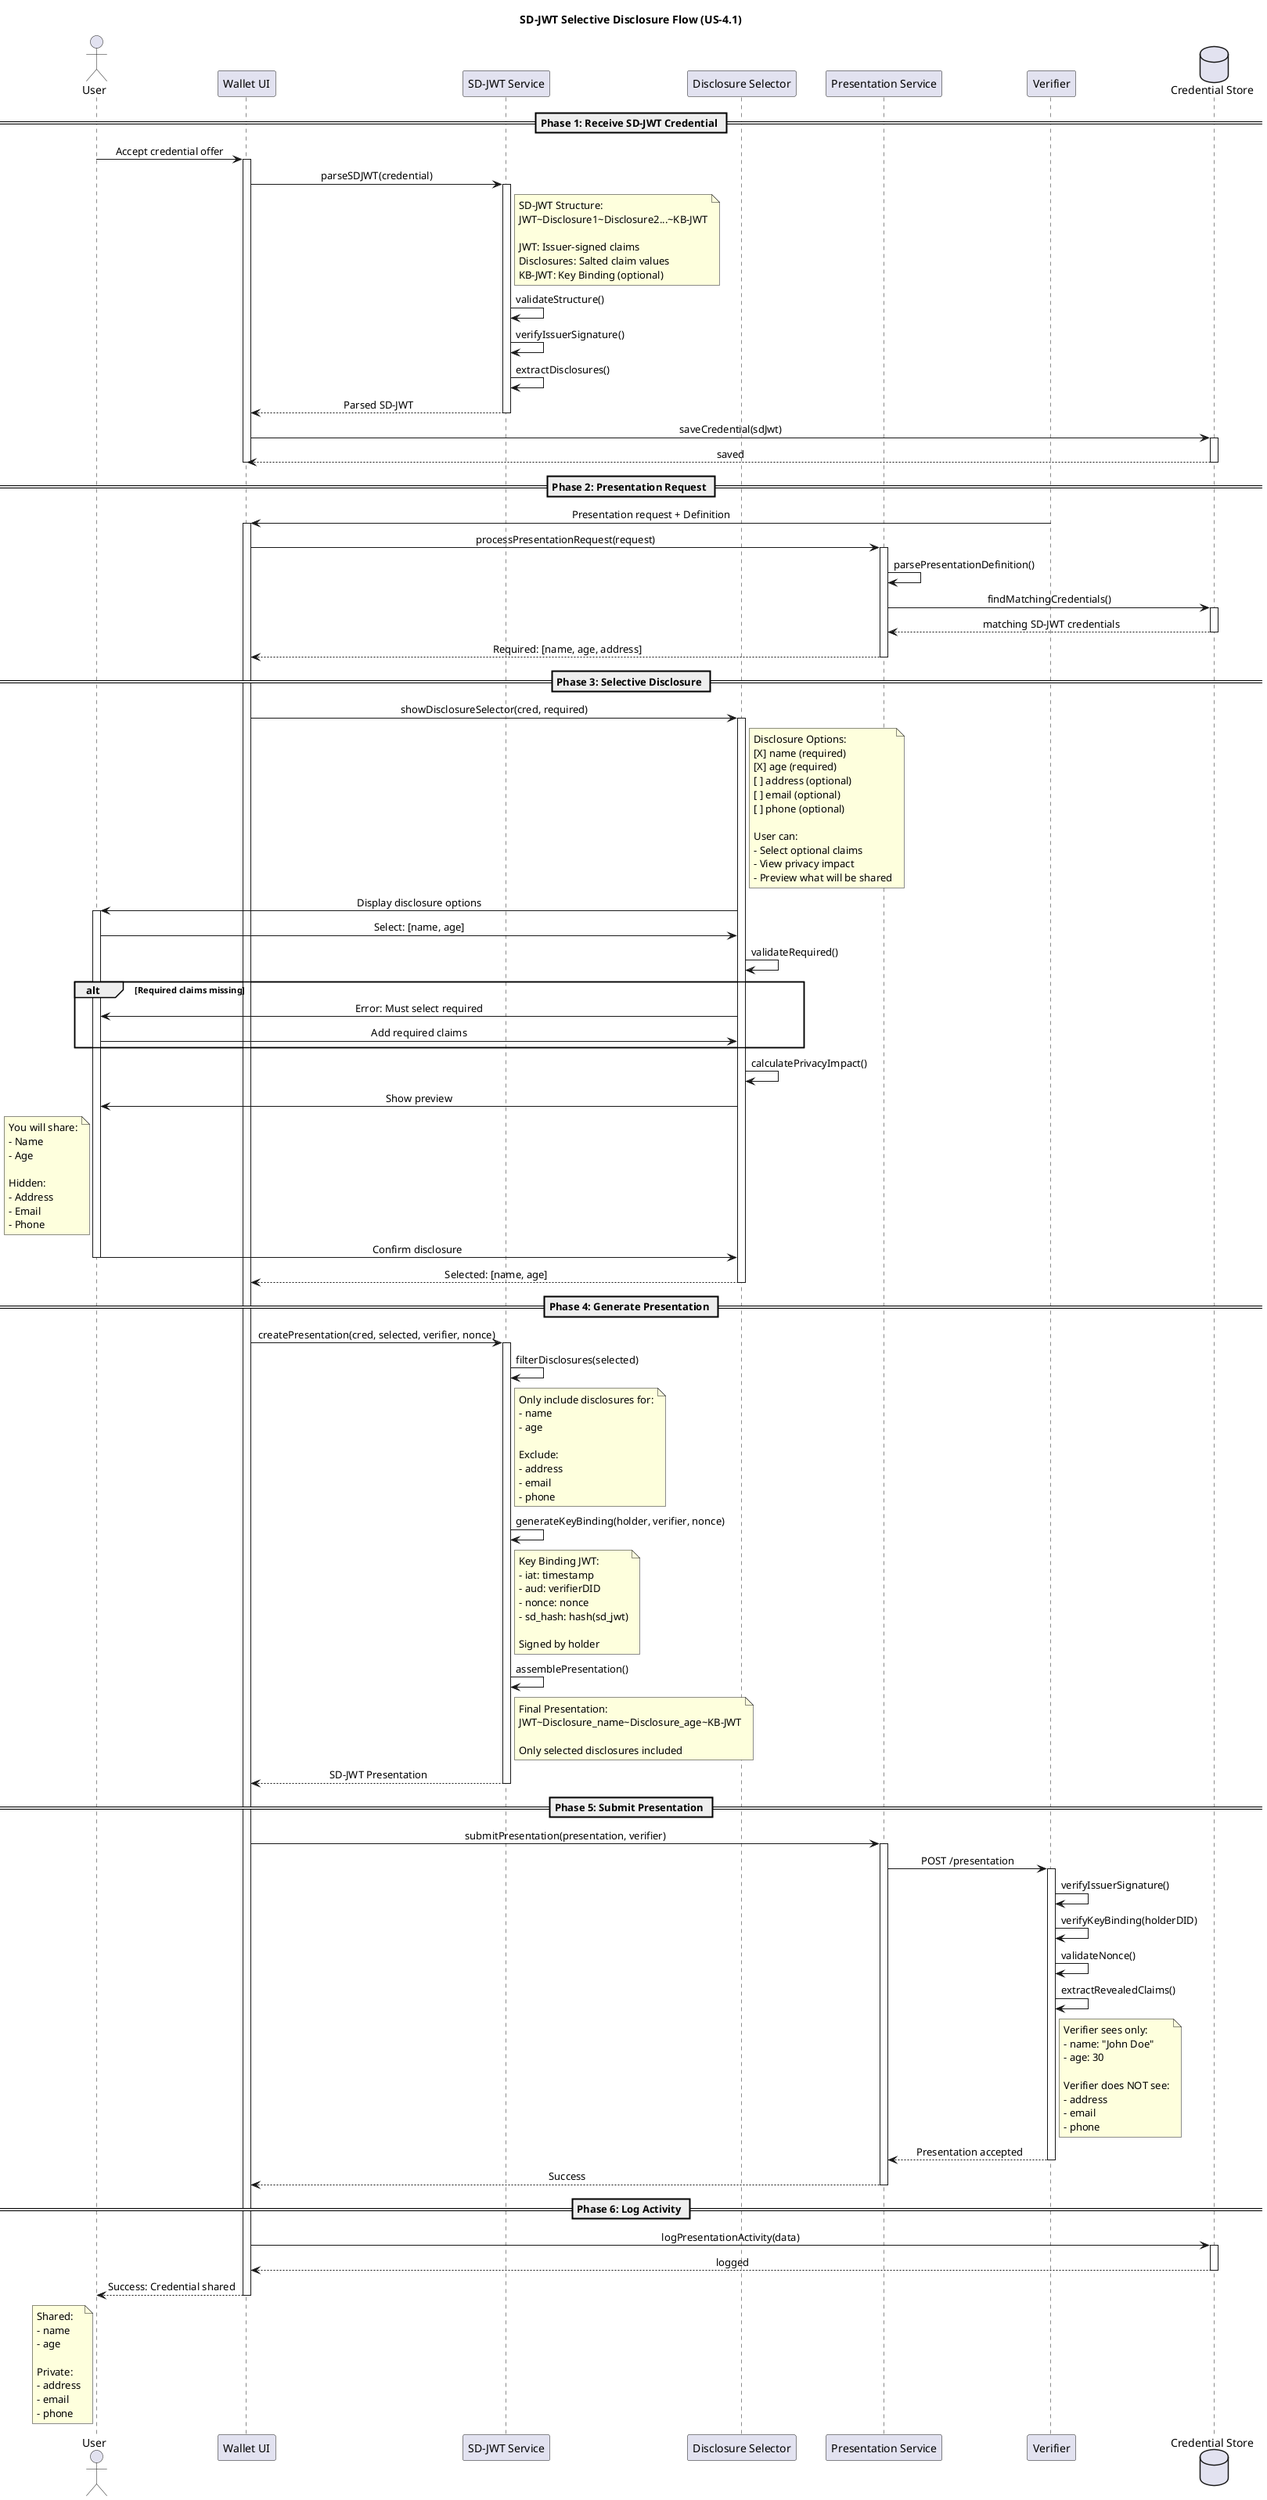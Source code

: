 @startuml SD-JWT-Flow
!define C4Container(e_alias, e_label, e_techn) participant "e_label" as e_alias <<e_techn>>
skinparam sequenceMessageAlign center
title SD-JWT Selective Disclosure Flow (US-4.1)

actor User as user
participant "Wallet UI" as ui
participant "SD-JWT Service" as sdjwt
participant "Disclosure Selector" as selector
participant "Presentation Service" as present
participant "Verifier" as verifier
database "Credential Store" as store

== Phase 1: Receive SD-JWT Credential ==

user -> ui: Accept credential offer
activate ui
ui -> sdjwt: parseSDJWT(credential)
activate sdjwt

note right of sdjwt
  SD-JWT Structure:
  JWT~Disclosure1~Disclosure2~...~KB-JWT
  
  JWT: Issuer-signed claims
  Disclosures: Salted claim values
  KB-JWT: Key Binding (optional)
end note

sdjwt -> sdjwt: validateStructure()
sdjwt -> sdjwt: verifyIssuerSignature()
sdjwt -> sdjwt: extractDisclosures()

sdjwt --> ui: Parsed SD-JWT
deactivate sdjwt

ui -> store: saveCredential(sdJwt)
activate store
store --> ui: saved
deactivate store
deactivate ui

== Phase 2: Presentation Request ==

verifier -> ui: Presentation request + Definition
activate ui

ui -> present: processPresentationRequest(request)
activate present

present -> present: parsePresentationDefinition()
present -> store: findMatchingCredentials()
activate store
store --> present: matching SD-JWT credentials
deactivate store

present --> ui: Required: [name, age, address]
deactivate present

== Phase 3: Selective Disclosure ==

ui -> selector: showDisclosureSelector(cred, required)
activate selector

note right of selector
  Disclosure Options:
  [X] name (required)
  [X] age (required)
  [ ] address (optional)
  [ ] email (optional)
  [ ] phone (optional)
  
  User can:
  - Select optional claims
  - View privacy impact
  - Preview what will be shared
end note

selector -> user: Display disclosure options
activate user

user -> selector: Select: [name, age]

selector -> selector: validateRequired()

alt Required claims missing
    selector -> user: Error: Must select required
    user -> selector: Add required claims
end

selector -> selector: calculatePrivacyImpact()
selector -> user: Show preview
note left of user
  You will share:
  - Name
  - Age
  
  Hidden:
  - Address
  - Email
  - Phone
end note

user -> selector: Confirm disclosure
deactivate user

selector --> ui: Selected: [name, age]
deactivate selector

== Phase 4: Generate Presentation ==

ui -> sdjwt: createPresentation(cred, selected, verifier, nonce)
activate sdjwt

sdjwt -> sdjwt: filterDisclosures(selected)

note right of sdjwt
  Only include disclosures for:
  - name
  - age
  
  Exclude:
  - address
  - email
  - phone
end note

sdjwt -> sdjwt: generateKeyBinding(holder, verifier, nonce)

note right of sdjwt
  Key Binding JWT:
  - iat: timestamp
  - aud: verifierDID
  - nonce: nonce
  - sd_hash: hash(sd_jwt)
  
  Signed by holder
end note

sdjwt -> sdjwt: assemblePresentation()

note right of sdjwt
  Final Presentation:
  JWT~Disclosure_name~Disclosure_age~KB-JWT
  
  Only selected disclosures included
end note

sdjwt --> ui: SD-JWT Presentation
deactivate sdjwt

== Phase 5: Submit Presentation ==

ui -> present: submitPresentation(presentation, verifier)
activate present

present -> verifier: POST /presentation
activate verifier

verifier -> verifier: verifyIssuerSignature()
verifier -> verifier: verifyKeyBinding(holderDID)
verifier -> verifier: validateNonce()
verifier -> verifier: extractRevealedClaims()

note right of verifier
  Verifier sees only:
  - name: "John Doe"
  - age: 30
  
  Verifier does NOT see:
  - address
  - email
  - phone
end note

verifier --> present: Presentation accepted
deactivate verifier

present --> ui: Success
deactivate present

== Phase 6: Log Activity ==

ui -> store: logPresentationActivity(data)
activate store
store --> ui: logged
deactivate store

ui --> user: Success: Credential shared
note left of user
  Shared:
  - name
  - age
  
  Private:
  - address
  - email
  - phone
end note

deactivate ui

@enduml

